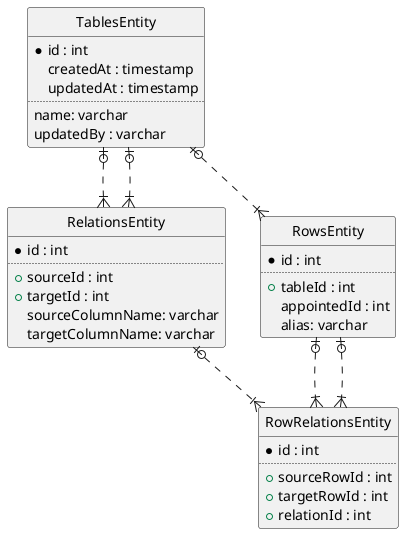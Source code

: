 @startuml lott entities

' hide the spot
hide circle

' to get table name use one of the next way:
' Entity instance names User
' - getManager().getRepository(User).metadata.tableName
' - user.getRepository().metadata.tableName
entity tables as "TablesEntity" {
  *id : int
  createdAt : timestamp
  updatedAt : timestamp
  ..
  name: varchar
  updatedBy : varchar
}

entity relations as "RelationsEntity" {
  *id : int
  ..
  +sourceId : int
  +targetId : int
  sourceColumnName: varchar
  targetColumnName: varchar
}

entity rows as "RowsEntity" {
  *id : int
  ..
  +tableId : int
  appointedId : int
  alias: varchar
}

entity row_relations as "RowRelationsEntity" {
  *id : int
  ..
  +sourceRowId : int
  +targetRowId : int
  +relationId : int
}

tables |o..|{ relations
tables |o..|{ relations
tables |o..|{ rows
relations |o..|{ row_relations
rows |o..|{ row_relations
rows |o..|{ row_relations

@enduml
